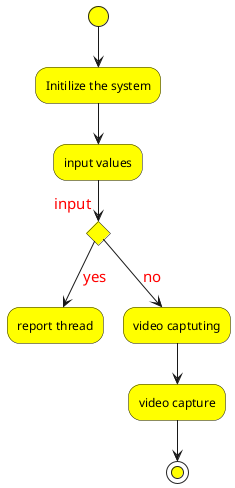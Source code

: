 @startuml
<style>
activityDiagram {
BackgroundColor #yellow;
}
arrow{
    Fontcolor red;
    FOntsize 15;
}
document{
BackgroundColor white;
}
</style>
(*)-->Initilize the system
-->input values
if "input" 
-->[yes] "report thread"
else
-->[no] "video captuting"
-->"video capture"
--> (*)
@enduml
